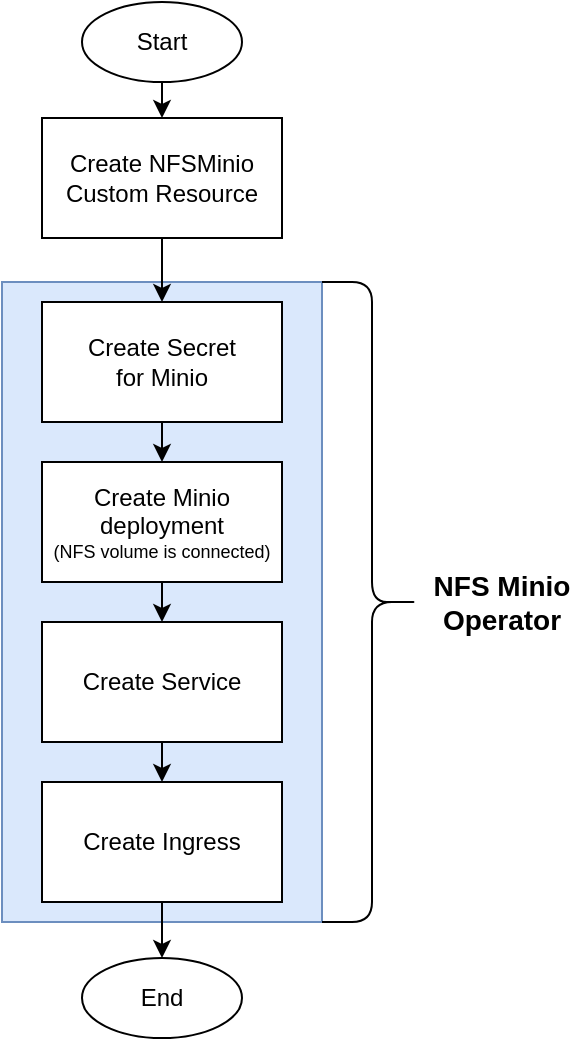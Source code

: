 <mxfile version="11.2.4" type="device" pages="1"><diagram id="Z0yClxevlqRjV317hKii" name="Page-1"><mxGraphModel dx="1186" dy="758" grid="1" gridSize="10" guides="1" tooltips="1" connect="1" arrows="1" fold="1" page="1" pageScale="1" pageWidth="850" pageHeight="1100" math="0" shadow="0"><root><mxCell id="0"/><mxCell id="1" parent="0"/><mxCell id="SnnOeX2QdviGWBbsDO5R-8" value="" style="rounded=0;whiteSpace=wrap;html=1;fillColor=#dae8fc;strokeColor=#6c8ebf;" vertex="1" parent="1"><mxGeometry x="250" y="190" width="160" height="320" as="geometry"/></mxCell><mxCell id="SnnOeX2QdviGWBbsDO5R-16" style="edgeStyle=orthogonalEdgeStyle;rounded=0;orthogonalLoop=1;jettySize=auto;html=1;exitX=0.5;exitY=1;exitDx=0;exitDy=0;entryX=0.5;entryY=0;entryDx=0;entryDy=0;fontSize=14;fontColor=none;" edge="1" parent="1" source="SnnOeX2QdviGWBbsDO5R-1" target="SnnOeX2QdviGWBbsDO5R-4"><mxGeometry relative="1" as="geometry"/></mxCell><mxCell id="SnnOeX2QdviGWBbsDO5R-1" value="&lt;div&gt;Create Minio&lt;/div&gt;&lt;div&gt;deployment &lt;br&gt;&lt;/div&gt;&lt;div style=&quot;font-size: 9px&quot;&gt;(NFS volume is connected)&lt;br&gt;&lt;/div&gt;" style="rounded=0;whiteSpace=wrap;html=1;" vertex="1" parent="1"><mxGeometry x="270" y="280" width="120" height="60" as="geometry"/></mxCell><mxCell id="SnnOeX2QdviGWBbsDO5R-13" style="edgeStyle=orthogonalEdgeStyle;rounded=0;orthogonalLoop=1;jettySize=auto;html=1;exitX=0.5;exitY=1;exitDx=0;exitDy=0;entryX=0.5;entryY=0;entryDx=0;entryDy=0;fontSize=14;fontColor=none;" edge="1" parent="1" source="SnnOeX2QdviGWBbsDO5R-2" target="SnnOeX2QdviGWBbsDO5R-7"><mxGeometry relative="1" as="geometry"/></mxCell><mxCell id="SnnOeX2QdviGWBbsDO5R-2" value="Start" style="ellipse;whiteSpace=wrap;html=1;" vertex="1" parent="1"><mxGeometry x="290" y="50" width="80" height="40" as="geometry"/></mxCell><mxCell id="SnnOeX2QdviGWBbsDO5R-15" style="edgeStyle=orthogonalEdgeStyle;rounded=0;orthogonalLoop=1;jettySize=auto;html=1;exitX=0.5;exitY=1;exitDx=0;exitDy=0;entryX=0.5;entryY=0;entryDx=0;entryDy=0;fontSize=14;fontColor=none;" edge="1" parent="1" source="SnnOeX2QdviGWBbsDO5R-3" target="SnnOeX2QdviGWBbsDO5R-1"><mxGeometry relative="1" as="geometry"/></mxCell><mxCell id="SnnOeX2QdviGWBbsDO5R-3" value="&lt;div&gt;Create Secret&lt;/div&gt;&lt;div&gt;for Minio&lt;br&gt;&lt;/div&gt;" style="rounded=0;whiteSpace=wrap;html=1;" vertex="1" parent="1"><mxGeometry x="270" y="200" width="120" height="60" as="geometry"/></mxCell><mxCell id="SnnOeX2QdviGWBbsDO5R-17" style="edgeStyle=orthogonalEdgeStyle;rounded=0;orthogonalLoop=1;jettySize=auto;html=1;exitX=0.5;exitY=1;exitDx=0;exitDy=0;entryX=0.5;entryY=0;entryDx=0;entryDy=0;fontSize=14;fontColor=none;" edge="1" parent="1" source="SnnOeX2QdviGWBbsDO5R-4" target="SnnOeX2QdviGWBbsDO5R-5"><mxGeometry relative="1" as="geometry"/></mxCell><mxCell id="SnnOeX2QdviGWBbsDO5R-4" value="Create Service" style="rounded=0;whiteSpace=wrap;html=1;" vertex="1" parent="1"><mxGeometry x="270" y="360" width="120" height="60" as="geometry"/></mxCell><mxCell id="SnnOeX2QdviGWBbsDO5R-20" style="edgeStyle=orthogonalEdgeStyle;rounded=0;orthogonalLoop=1;jettySize=auto;html=1;exitX=0.5;exitY=1;exitDx=0;exitDy=0;entryX=0.5;entryY=0;entryDx=0;entryDy=0;fontSize=14;fontColor=none;" edge="1" parent="1" source="SnnOeX2QdviGWBbsDO5R-5" target="SnnOeX2QdviGWBbsDO5R-19"><mxGeometry relative="1" as="geometry"/></mxCell><mxCell id="SnnOeX2QdviGWBbsDO5R-5" value="Create Ingress" style="rounded=0;whiteSpace=wrap;html=1;" vertex="1" parent="1"><mxGeometry x="270" y="440" width="120" height="60" as="geometry"/></mxCell><mxCell id="SnnOeX2QdviGWBbsDO5R-14" style="edgeStyle=orthogonalEdgeStyle;rounded=0;orthogonalLoop=1;jettySize=auto;html=1;exitX=0.5;exitY=1;exitDx=0;exitDy=0;entryX=0.5;entryY=0;entryDx=0;entryDy=0;fontSize=14;fontColor=none;" edge="1" parent="1" source="SnnOeX2QdviGWBbsDO5R-7" target="SnnOeX2QdviGWBbsDO5R-3"><mxGeometry relative="1" as="geometry"/></mxCell><mxCell id="SnnOeX2QdviGWBbsDO5R-7" value="&lt;div&gt;Create NFSMinio &lt;br&gt;&lt;/div&gt;&lt;div&gt;Custom Resource&lt;/div&gt;" style="rounded=0;whiteSpace=wrap;html=1;" vertex="1" parent="1"><mxGeometry x="270" y="108" width="120" height="60" as="geometry"/></mxCell><mxCell id="SnnOeX2QdviGWBbsDO5R-9" value="" style="shape=curlyBracket;whiteSpace=wrap;html=1;rounded=1;fillColor=#E0E0E0;rotation=180;" vertex="1" parent="1"><mxGeometry x="410" y="190" width="50" height="320" as="geometry"/></mxCell><mxCell id="SnnOeX2QdviGWBbsDO5R-10" value="NFS Minio Operator" style="text;html=1;strokeColor=none;fillColor=none;align=center;verticalAlign=middle;whiteSpace=wrap;rounded=0;fontSize=14;fontStyle=1" vertex="1" parent="1"><mxGeometry x="460" y="340" width="80" height="20" as="geometry"/></mxCell><mxCell id="SnnOeX2QdviGWBbsDO5R-19" value="End" style="ellipse;whiteSpace=wrap;html=1;" vertex="1" parent="1"><mxGeometry x="290" y="528" width="80" height="40" as="geometry"/></mxCell></root></mxGraphModel></diagram></mxfile>
